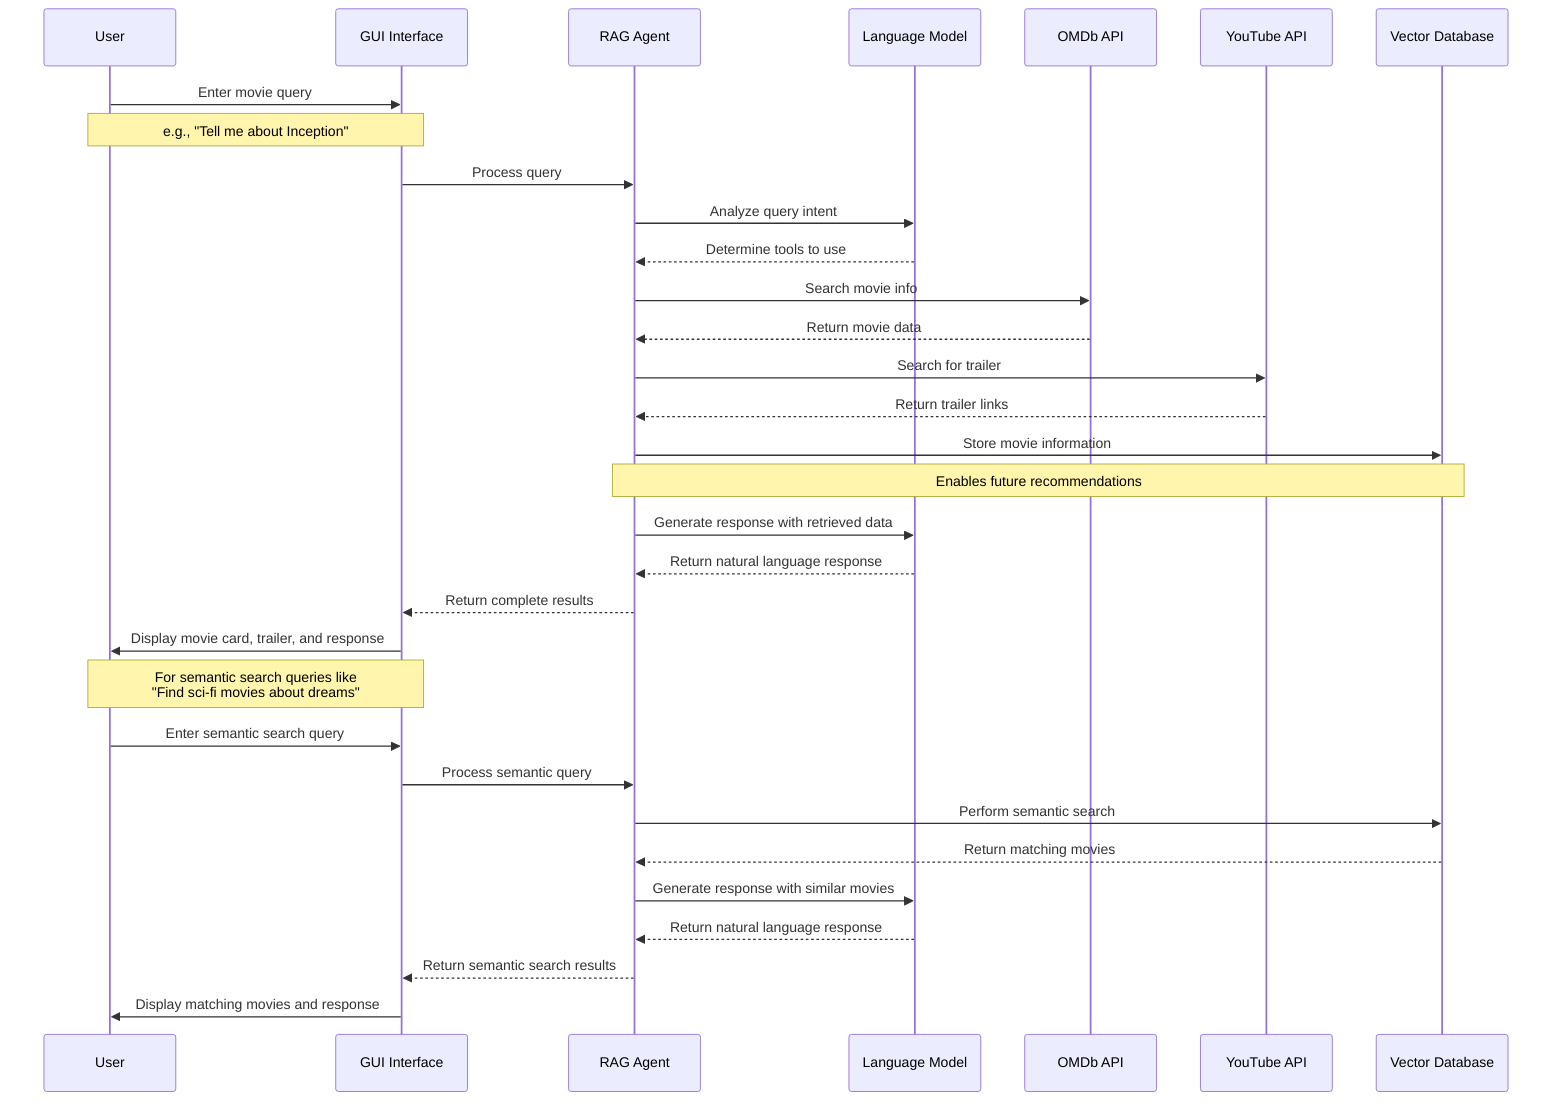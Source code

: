 sequenceDiagram
    participant User
    participant GUI as GUI Interface
    participant RAG as RAG Agent
    participant LLM as Language Model
    participant OMDb as OMDb API
    participant YouTube as YouTube API
    participant VectorDB as Vector Database
    
    User->>GUI: Enter movie query
    Note over User,GUI: e.g., "Tell me about Inception"
    
    GUI->>RAG: Process query
    
    RAG->>LLM: Analyze query intent
    LLM-->>RAG: Determine tools to use
    
    RAG->>OMDb: Search movie info
    OMDb-->>RAG: Return movie data
    
    RAG->>YouTube: Search for trailer
    YouTube-->>RAG: Return trailer links
    
    RAG->>VectorDB: Store movie information
    Note over RAG,VectorDB: Enables future recommendations
    
    RAG->>LLM: Generate response with retrieved data
    LLM-->>RAG: Return natural language response
    
    RAG-->>GUI: Return complete results
    
    GUI->>User: Display movie card, trailer, and response
    
    Note over User,GUI: For semantic search queries like<br>"Find sci-fi movies about dreams"
    
    User->>GUI: Enter semantic search query
    GUI->>RAG: Process semantic query
    
    RAG->>VectorDB: Perform semantic search
    VectorDB-->>RAG: Return matching movies
    
    RAG->>LLM: Generate response with similar movies
    LLM-->>RAG: Return natural language response
    
    RAG-->>GUI: Return semantic search results
    GUI->>User: Display matching movies and response
